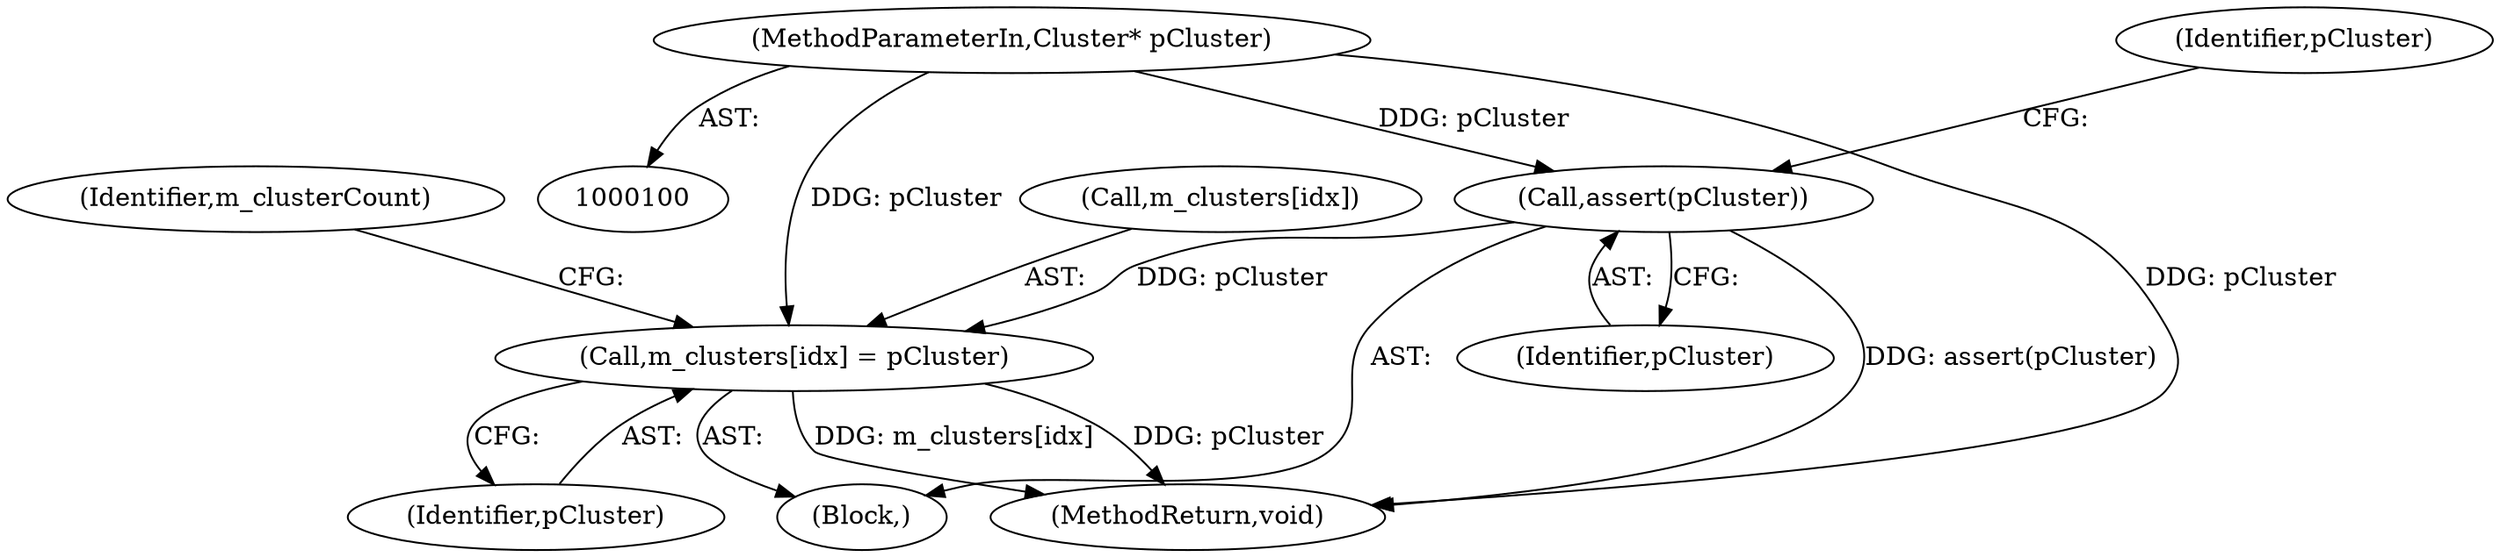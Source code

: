 digraph "1_Android_cc274e2abe8b2a6698a5c47d8aa4bb45f1f9538d@API" {
"1000103" [label="(Call,assert(pCluster))"];
"1000101" [label="(MethodParameterIn,Cluster* pCluster)"];
"1000244" [label="(Call,m_clusters[idx] = pCluster)"];
"1000244" [label="(Call,m_clusters[idx] = pCluster)"];
"1000101" [label="(MethodParameterIn,Cluster* pCluster)"];
"1000104" [label="(Identifier,pCluster)"];
"1000250" [label="(Identifier,m_clusterCount)"];
"1000245" [label="(Call,m_clusters[idx])"];
"1000102" [label="(Block,)"];
"1000103" [label="(Call,assert(pCluster))"];
"1000108" [label="(Identifier,pCluster)"];
"1000251" [label="(MethodReturn,void)"];
"1000248" [label="(Identifier,pCluster)"];
"1000103" -> "1000102"  [label="AST: "];
"1000103" -> "1000104"  [label="CFG: "];
"1000104" -> "1000103"  [label="AST: "];
"1000108" -> "1000103"  [label="CFG: "];
"1000103" -> "1000251"  [label="DDG: assert(pCluster)"];
"1000101" -> "1000103"  [label="DDG: pCluster"];
"1000103" -> "1000244"  [label="DDG: pCluster"];
"1000101" -> "1000100"  [label="AST: "];
"1000101" -> "1000251"  [label="DDG: pCluster"];
"1000101" -> "1000244"  [label="DDG: pCluster"];
"1000244" -> "1000102"  [label="AST: "];
"1000244" -> "1000248"  [label="CFG: "];
"1000245" -> "1000244"  [label="AST: "];
"1000248" -> "1000244"  [label="AST: "];
"1000250" -> "1000244"  [label="CFG: "];
"1000244" -> "1000251"  [label="DDG: m_clusters[idx]"];
"1000244" -> "1000251"  [label="DDG: pCluster"];
}
